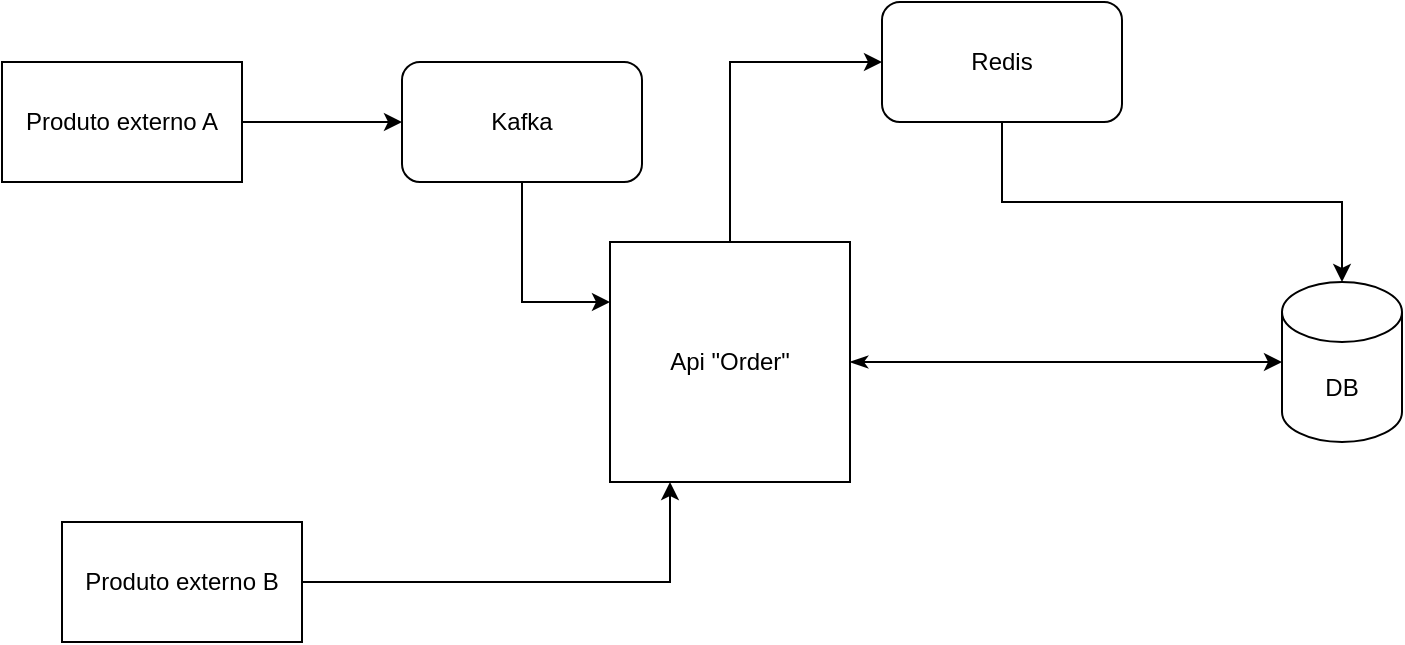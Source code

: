 <mxfile version="26.0.2">
  <diagram name="Página-1" id="rx3M1TyBQRlpond7g1Dg">
    <mxGraphModel dx="1050" dy="557" grid="1" gridSize="10" guides="1" tooltips="1" connect="1" arrows="1" fold="1" page="1" pageScale="1" pageWidth="827" pageHeight="1169" background="#ffffff" math="0" shadow="0">
      <root>
        <mxCell id="0" />
        <mxCell id="1" parent="0" />
        <mxCell id="C-3bYeBmxBXz8DzMYzcb-14" style="edgeStyle=orthogonalEdgeStyle;rounded=0;orthogonalLoop=1;jettySize=auto;html=1;entryX=0;entryY=0.5;entryDx=0;entryDy=0;exitX=0.5;exitY=0;exitDx=0;exitDy=0;" edge="1" parent="1" source="C-3bYeBmxBXz8DzMYzcb-2" target="C-3bYeBmxBXz8DzMYzcb-12">
          <mxGeometry relative="1" as="geometry" />
        </mxCell>
        <mxCell id="C-3bYeBmxBXz8DzMYzcb-2" value="Api &quot;Order&quot;" style="whiteSpace=wrap;html=1;aspect=fixed;" vertex="1" parent="1">
          <mxGeometry x="354" y="200" width="120" height="120" as="geometry" />
        </mxCell>
        <mxCell id="C-3bYeBmxBXz8DzMYzcb-6" style="edgeStyle=orthogonalEdgeStyle;rounded=0;orthogonalLoop=1;jettySize=auto;html=1;entryX=0;entryY=0.5;entryDx=0;entryDy=0;" edge="1" parent="1" source="C-3bYeBmxBXz8DzMYzcb-3" target="C-3bYeBmxBXz8DzMYzcb-5">
          <mxGeometry relative="1" as="geometry" />
        </mxCell>
        <mxCell id="C-3bYeBmxBXz8DzMYzcb-3" value="Produto externo A" style="rounded=0;whiteSpace=wrap;html=1;" vertex="1" parent="1">
          <mxGeometry x="50" y="110" width="120" height="60" as="geometry" />
        </mxCell>
        <mxCell id="C-3bYeBmxBXz8DzMYzcb-15" style="edgeStyle=orthogonalEdgeStyle;rounded=0;orthogonalLoop=1;jettySize=auto;html=1;entryX=0.25;entryY=1;entryDx=0;entryDy=0;" edge="1" parent="1" source="C-3bYeBmxBXz8DzMYzcb-4" target="C-3bYeBmxBXz8DzMYzcb-2">
          <mxGeometry relative="1" as="geometry" />
        </mxCell>
        <mxCell id="C-3bYeBmxBXz8DzMYzcb-4" value="Produto externo B" style="rounded=0;whiteSpace=wrap;html=1;" vertex="1" parent="1">
          <mxGeometry x="80" y="340" width="120" height="60" as="geometry" />
        </mxCell>
        <mxCell id="C-3bYeBmxBXz8DzMYzcb-7" style="edgeStyle=orthogonalEdgeStyle;rounded=0;orthogonalLoop=1;jettySize=auto;html=1;entryX=0;entryY=0.25;entryDx=0;entryDy=0;" edge="1" parent="1" source="C-3bYeBmxBXz8DzMYzcb-5" target="C-3bYeBmxBXz8DzMYzcb-2">
          <mxGeometry relative="1" as="geometry" />
        </mxCell>
        <mxCell id="C-3bYeBmxBXz8DzMYzcb-5" value="Kafka" style="rounded=1;whiteSpace=wrap;html=1;" vertex="1" parent="1">
          <mxGeometry x="250" y="110" width="120" height="60" as="geometry" />
        </mxCell>
        <mxCell id="C-3bYeBmxBXz8DzMYzcb-8" value="DB" style="shape=cylinder3;whiteSpace=wrap;html=1;boundedLbl=1;backgroundOutline=1;size=15;" vertex="1" parent="1">
          <mxGeometry x="690" y="220" width="60" height="80" as="geometry" />
        </mxCell>
        <mxCell id="C-3bYeBmxBXz8DzMYzcb-12" value="Redis" style="rounded=1;whiteSpace=wrap;html=1;" vertex="1" parent="1">
          <mxGeometry x="490" y="80" width="120" height="60" as="geometry" />
        </mxCell>
        <mxCell id="C-3bYeBmxBXz8DzMYzcb-13" style="edgeStyle=orthogonalEdgeStyle;rounded=0;orthogonalLoop=1;jettySize=auto;html=1;exitX=0.5;exitY=1;exitDx=0;exitDy=0;entryX=0.5;entryY=0;entryDx=0;entryDy=0;entryPerimeter=0;" edge="1" parent="1" source="C-3bYeBmxBXz8DzMYzcb-12" target="C-3bYeBmxBXz8DzMYzcb-8">
          <mxGeometry relative="1" as="geometry" />
        </mxCell>
        <mxCell id="C-3bYeBmxBXz8DzMYzcb-16" style="edgeStyle=orthogonalEdgeStyle;rounded=0;orthogonalLoop=1;jettySize=auto;html=1;exitX=1;exitY=0.5;exitDx=0;exitDy=0;entryX=0;entryY=0.5;entryDx=0;entryDy=0;entryPerimeter=0;startArrow=classicThin;startFill=1;" edge="1" parent="1" source="C-3bYeBmxBXz8DzMYzcb-2" target="C-3bYeBmxBXz8DzMYzcb-8">
          <mxGeometry relative="1" as="geometry" />
        </mxCell>
      </root>
    </mxGraphModel>
  </diagram>
</mxfile>
